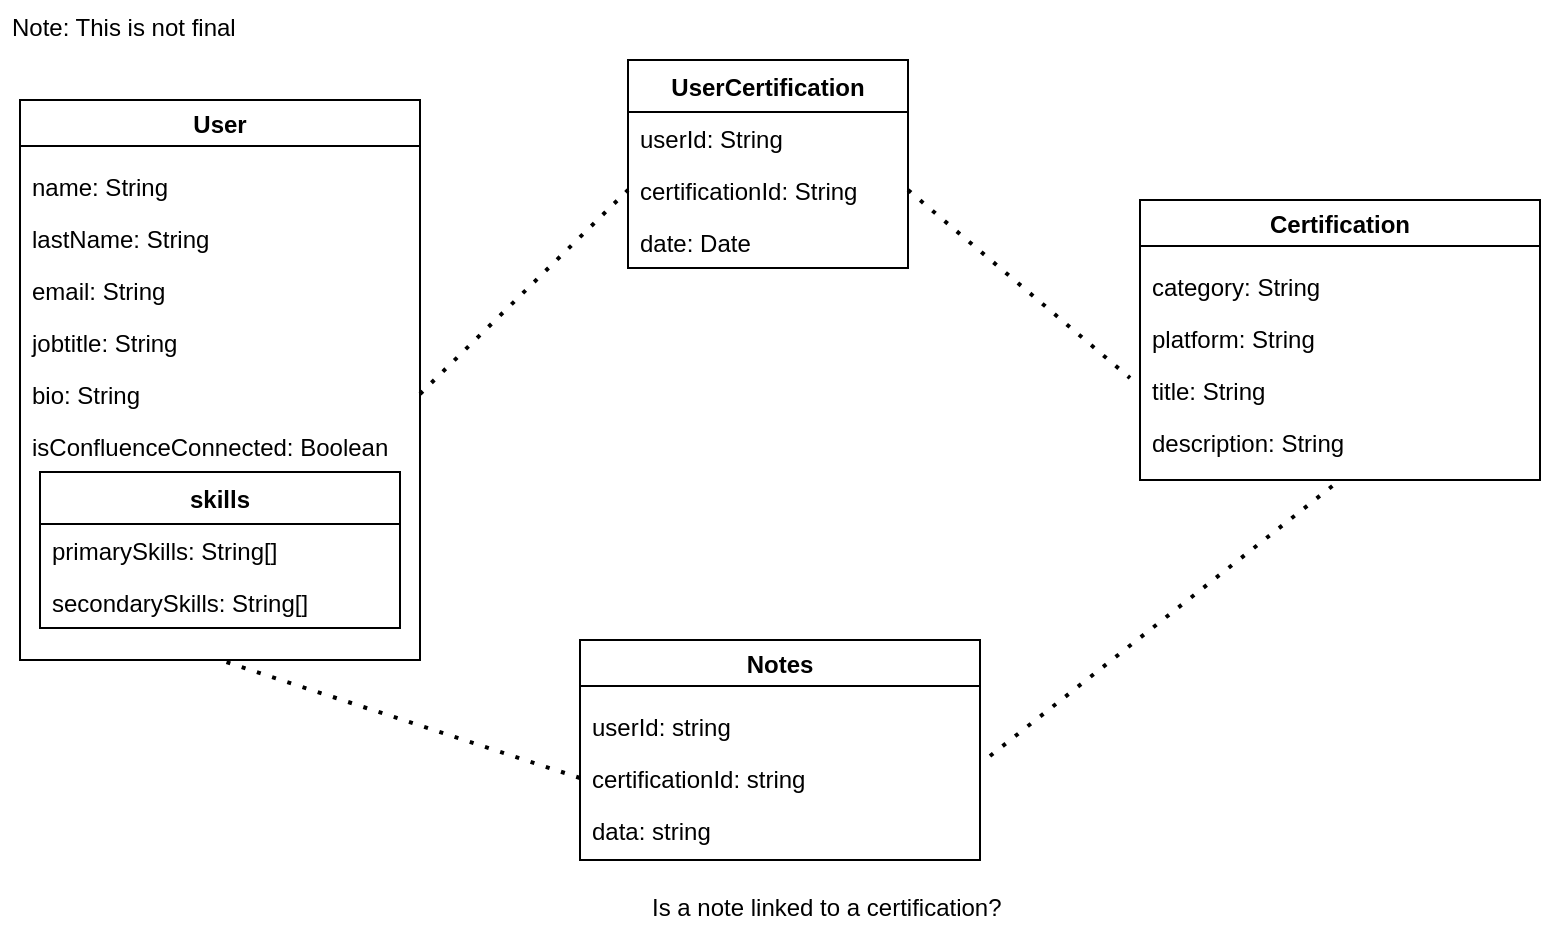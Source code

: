<mxfile version="15.1.2" type="device"><diagram id="U-wq7cFo8mgGFpZrhdLU" name="Page-1"><mxGraphModel dx="1298" dy="731" grid="1" gridSize="10" guides="1" tooltips="1" connect="1" arrows="1" fold="1" page="1" pageScale="1" pageWidth="827" pageHeight="1169" math="0" shadow="0"><root><mxCell id="0"/><mxCell id="1" parent="0"/><mxCell id="q6qAJDM0Yv2ca2bz8RKR-1" value="User" style="swimlane;" vertex="1" parent="1"><mxGeometry x="40" y="60" width="200" height="280" as="geometry"><mxRectangle x="40" y="60" width="130" height="23" as="alternateBounds"/></mxGeometry></mxCell><mxCell id="q6qAJDM0Yv2ca2bz8RKR-3" value="name: String" style="text;strokeColor=none;fillColor=none;align=left;verticalAlign=top;spacingLeft=4;spacingRight=4;overflow=hidden;rotatable=0;points=[[0,0.5],[1,0.5]];portConstraint=eastwest;" vertex="1" parent="q6qAJDM0Yv2ca2bz8RKR-1"><mxGeometry y="30" width="200" height="26" as="geometry"/></mxCell><mxCell id="q6qAJDM0Yv2ca2bz8RKR-4" value="lastName: String" style="text;strokeColor=none;fillColor=none;align=left;verticalAlign=top;spacingLeft=4;spacingRight=4;overflow=hidden;rotatable=0;points=[[0,0.5],[1,0.5]];portConstraint=eastwest;" vertex="1" parent="q6qAJDM0Yv2ca2bz8RKR-1"><mxGeometry y="56" width="200" height="26" as="geometry"/></mxCell><mxCell id="q6qAJDM0Yv2ca2bz8RKR-5" value="email: String" style="text;strokeColor=none;fillColor=none;align=left;verticalAlign=top;spacingLeft=4;spacingRight=4;overflow=hidden;rotatable=0;points=[[0,0.5],[1,0.5]];portConstraint=eastwest;" vertex="1" parent="q6qAJDM0Yv2ca2bz8RKR-1"><mxGeometry y="82" width="200" height="26" as="geometry"/></mxCell><mxCell id="q6qAJDM0Yv2ca2bz8RKR-14" value="bio: String" style="text;strokeColor=none;fillColor=none;align=left;verticalAlign=top;spacingLeft=4;spacingRight=4;overflow=hidden;rotatable=0;points=[[0,0.5],[1,0.5]];portConstraint=eastwest;" vertex="1" parent="q6qAJDM0Yv2ca2bz8RKR-1"><mxGeometry y="134" width="200" height="26" as="geometry"/></mxCell><mxCell id="q6qAJDM0Yv2ca2bz8RKR-15" value="skills" style="swimlane;fontStyle=1;childLayout=stackLayout;horizontal=1;startSize=26;horizontalStack=0;resizeParent=1;resizeParentMax=0;resizeLast=0;collapsible=1;marginBottom=0;" vertex="1" parent="q6qAJDM0Yv2ca2bz8RKR-1"><mxGeometry x="10" y="186" width="180" height="78" as="geometry"/></mxCell><mxCell id="q6qAJDM0Yv2ca2bz8RKR-16" value="primarySkills: String[]" style="text;strokeColor=none;fillColor=none;align=left;verticalAlign=top;spacingLeft=4;spacingRight=4;overflow=hidden;rotatable=0;points=[[0,0.5],[1,0.5]];portConstraint=eastwest;" vertex="1" parent="q6qAJDM0Yv2ca2bz8RKR-15"><mxGeometry y="26" width="180" height="26" as="geometry"/></mxCell><mxCell id="q6qAJDM0Yv2ca2bz8RKR-17" value="secondarySkills: String[]" style="text;strokeColor=none;fillColor=none;align=left;verticalAlign=top;spacingLeft=4;spacingRight=4;overflow=hidden;rotatable=0;points=[[0,0.5],[1,0.5]];portConstraint=eastwest;" vertex="1" parent="q6qAJDM0Yv2ca2bz8RKR-15"><mxGeometry y="52" width="180" height="26" as="geometry"/></mxCell><mxCell id="q6qAJDM0Yv2ca2bz8RKR-20" value="jobtitle: String" style="text;strokeColor=none;fillColor=none;align=left;verticalAlign=top;spacingLeft=4;spacingRight=4;overflow=hidden;rotatable=0;points=[[0,0.5],[1,0.5]];portConstraint=eastwest;" vertex="1" parent="q6qAJDM0Yv2ca2bz8RKR-1"><mxGeometry y="108" width="200" height="26" as="geometry"/></mxCell><mxCell id="q6qAJDM0Yv2ca2bz8RKR-21" value="isConfluenceConnected: Boolean" style="text;strokeColor=none;fillColor=none;align=left;verticalAlign=top;spacingLeft=4;spacingRight=4;overflow=hidden;rotatable=0;points=[[0,0.5],[1,0.5]];portConstraint=eastwest;" vertex="1" parent="q6qAJDM0Yv2ca2bz8RKR-1"><mxGeometry y="160" width="200" height="26" as="geometry"/></mxCell><mxCell id="q6qAJDM0Yv2ca2bz8RKR-6" value="Notes" style="swimlane;" vertex="1" parent="1"><mxGeometry x="320" y="330" width="200" height="110" as="geometry"><mxRectangle x="40" y="60" width="130" height="23" as="alternateBounds"/></mxGeometry></mxCell><mxCell id="q6qAJDM0Yv2ca2bz8RKR-7" value="userId: string" style="text;strokeColor=none;fillColor=none;align=left;verticalAlign=top;spacingLeft=4;spacingRight=4;overflow=hidden;rotatable=0;points=[[0,0.5],[1,0.5]];portConstraint=eastwest;" vertex="1" parent="q6qAJDM0Yv2ca2bz8RKR-6"><mxGeometry y="30" width="200" height="26" as="geometry"/></mxCell><mxCell id="q6qAJDM0Yv2ca2bz8RKR-8" value="certificationId: string" style="text;strokeColor=none;fillColor=none;align=left;verticalAlign=top;spacingLeft=4;spacingRight=4;overflow=hidden;rotatable=0;points=[[0,0.5],[1,0.5]];portConstraint=eastwest;" vertex="1" parent="q6qAJDM0Yv2ca2bz8RKR-6"><mxGeometry y="56" width="200" height="26" as="geometry"/></mxCell><mxCell id="q6qAJDM0Yv2ca2bz8RKR-9" value="data: string" style="text;strokeColor=none;fillColor=none;align=left;verticalAlign=top;spacingLeft=4;spacingRight=4;overflow=hidden;rotatable=0;points=[[0,0.5],[1,0.5]];portConstraint=eastwest;" vertex="1" parent="q6qAJDM0Yv2ca2bz8RKR-6"><mxGeometry y="82" width="200" height="26" as="geometry"/></mxCell><mxCell id="q6qAJDM0Yv2ca2bz8RKR-10" value="Certification" style="swimlane;" vertex="1" parent="1"><mxGeometry x="600" y="110" width="200" height="140" as="geometry"><mxRectangle x="40" y="60" width="130" height="23" as="alternateBounds"/></mxGeometry></mxCell><mxCell id="q6qAJDM0Yv2ca2bz8RKR-11" value="category: String" style="text;strokeColor=none;fillColor=none;align=left;verticalAlign=top;spacingLeft=4;spacingRight=4;overflow=hidden;rotatable=0;points=[[0,0.5],[1,0.5]];portConstraint=eastwest;" vertex="1" parent="q6qAJDM0Yv2ca2bz8RKR-10"><mxGeometry y="30" width="200" height="26" as="geometry"/></mxCell><mxCell id="q6qAJDM0Yv2ca2bz8RKR-12" value="platform: String" style="text;strokeColor=none;fillColor=none;align=left;verticalAlign=top;spacingLeft=4;spacingRight=4;overflow=hidden;rotatable=0;points=[[0,0.5],[1,0.5]];portConstraint=eastwest;" vertex="1" parent="q6qAJDM0Yv2ca2bz8RKR-10"><mxGeometry y="56" width="200" height="26" as="geometry"/></mxCell><mxCell id="q6qAJDM0Yv2ca2bz8RKR-13" value="title: String&#10;" style="text;strokeColor=none;fillColor=none;align=left;verticalAlign=top;spacingLeft=4;spacingRight=4;overflow=hidden;rotatable=0;points=[[0,0.5],[1,0.5]];portConstraint=eastwest;" vertex="1" parent="q6qAJDM0Yv2ca2bz8RKR-10"><mxGeometry y="82" width="200" height="26" as="geometry"/></mxCell><mxCell id="q6qAJDM0Yv2ca2bz8RKR-22" value="description: String&#10;" style="text;strokeColor=none;fillColor=none;align=left;verticalAlign=top;spacingLeft=4;spacingRight=4;overflow=hidden;rotatable=0;points=[[0,0.5],[1,0.5]];portConstraint=eastwest;" vertex="1" parent="q6qAJDM0Yv2ca2bz8RKR-10"><mxGeometry y="108" width="200" height="26" as="geometry"/></mxCell><mxCell id="q6qAJDM0Yv2ca2bz8RKR-23" value="" style="endArrow=none;dashed=1;html=1;dashPattern=1 3;strokeWidth=2;exitX=1;exitY=0.5;exitDx=0;exitDy=0;entryX=0;entryY=0.5;entryDx=0;entryDy=0;" edge="1" parent="1" source="q6qAJDM0Yv2ca2bz8RKR-14" target="q6qAJDM0Yv2ca2bz8RKR-28"><mxGeometry width="50" height="50" relative="1" as="geometry"><mxPoint x="270" y="160" as="sourcePoint"/><mxPoint x="320" y="110" as="targetPoint"/></mxGeometry></mxCell><mxCell id="q6qAJDM0Yv2ca2bz8RKR-24" value="" style="endArrow=none;dashed=1;html=1;dashPattern=1 3;strokeWidth=2;entryX=0.5;entryY=1;entryDx=0;entryDy=0;exitX=0;exitY=0.5;exitDx=0;exitDy=0;" edge="1" parent="1" source="q6qAJDM0Yv2ca2bz8RKR-8" target="q6qAJDM0Yv2ca2bz8RKR-1"><mxGeometry width="50" height="50" relative="1" as="geometry"><mxPoint x="320" y="500" as="sourcePoint"/><mxPoint x="170" y="400" as="targetPoint"/></mxGeometry></mxCell><mxCell id="q6qAJDM0Yv2ca2bz8RKR-25" value="" style="endArrow=none;dashed=1;html=1;dashPattern=1 3;strokeWidth=2;entryX=0.5;entryY=1;entryDx=0;entryDy=0;exitX=1.025;exitY=0.077;exitDx=0;exitDy=0;exitPerimeter=0;" edge="1" parent="1" source="q6qAJDM0Yv2ca2bz8RKR-8" target="q6qAJDM0Yv2ca2bz8RKR-10"><mxGeometry width="50" height="50" relative="1" as="geometry"><mxPoint x="410" y="460" as="sourcePoint"/><mxPoint x="460" y="410" as="targetPoint"/></mxGeometry></mxCell><mxCell id="q6qAJDM0Yv2ca2bz8RKR-26" value="UserCertification" style="swimlane;fontStyle=1;childLayout=stackLayout;horizontal=1;startSize=26;horizontalStack=0;resizeParent=1;resizeParentMax=0;resizeLast=0;collapsible=1;marginBottom=0;" vertex="1" parent="1"><mxGeometry x="344" y="40" width="140" height="104" as="geometry"/></mxCell><mxCell id="q6qAJDM0Yv2ca2bz8RKR-27" value="userId: String" style="text;strokeColor=none;fillColor=none;align=left;verticalAlign=top;spacingLeft=4;spacingRight=4;overflow=hidden;rotatable=0;points=[[0,0.5],[1,0.5]];portConstraint=eastwest;" vertex="1" parent="q6qAJDM0Yv2ca2bz8RKR-26"><mxGeometry y="26" width="140" height="26" as="geometry"/></mxCell><mxCell id="q6qAJDM0Yv2ca2bz8RKR-28" value="certificationId: String" style="text;strokeColor=none;fillColor=none;align=left;verticalAlign=top;spacingLeft=4;spacingRight=4;overflow=hidden;rotatable=0;points=[[0,0.5],[1,0.5]];portConstraint=eastwest;" vertex="1" parent="q6qAJDM0Yv2ca2bz8RKR-26"><mxGeometry y="52" width="140" height="26" as="geometry"/></mxCell><mxCell id="q6qAJDM0Yv2ca2bz8RKR-29" value="date: Date" style="text;strokeColor=none;fillColor=none;align=left;verticalAlign=top;spacingLeft=4;spacingRight=4;overflow=hidden;rotatable=0;points=[[0,0.5],[1,0.5]];portConstraint=eastwest;" vertex="1" parent="q6qAJDM0Yv2ca2bz8RKR-26"><mxGeometry y="78" width="140" height="26" as="geometry"/></mxCell><mxCell id="q6qAJDM0Yv2ca2bz8RKR-30" value="" style="endArrow=none;dashed=1;html=1;dashPattern=1 3;strokeWidth=2;exitX=1;exitY=0.5;exitDx=0;exitDy=0;entryX=-0.025;entryY=0.269;entryDx=0;entryDy=0;entryPerimeter=0;" edge="1" parent="1" source="q6qAJDM0Yv2ca2bz8RKR-28" target="q6qAJDM0Yv2ca2bz8RKR-13"><mxGeometry width="50" height="50" relative="1" as="geometry"><mxPoint x="390" y="282" as="sourcePoint"/><mxPoint x="494" y="180" as="targetPoint"/></mxGeometry></mxCell><mxCell id="q6qAJDM0Yv2ca2bz8RKR-31" value="Note: This is not final" style="text;strokeColor=none;fillColor=none;align=left;verticalAlign=top;spacingLeft=4;spacingRight=4;overflow=hidden;rotatable=0;points=[[0,0.5],[1,0.5]];portConstraint=eastwest;" vertex="1" parent="1"><mxGeometry x="30" y="10" width="170" height="26" as="geometry"/></mxCell><mxCell id="q6qAJDM0Yv2ca2bz8RKR-32" value="Is a note linked to a certification?" style="text;strokeColor=none;fillColor=none;align=left;verticalAlign=top;spacingLeft=4;spacingRight=4;overflow=hidden;rotatable=0;points=[[0,0.5],[1,0.5]];portConstraint=eastwest;" vertex="1" parent="1"><mxGeometry x="350" y="450" width="200" height="26" as="geometry"/></mxCell></root></mxGraphModel></diagram></mxfile>